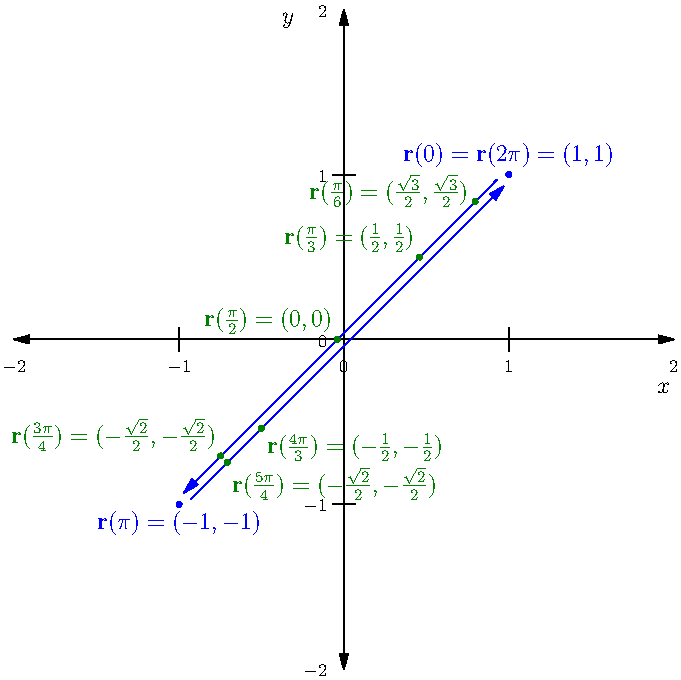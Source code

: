 // Draw axes
size(12cm);
import graph;
usepackage("amsmath");
xaxis("$x$", -2, 2, Ticks(Label(fontsize(9pt)), Step=1, begin=false, end=false), Arrows);
yaxis("$y$", -2, 2, Ticks(Label(fontsize(9pt)), Step=1, begin=false, end=false), Arrows);
real eps = 0.04;

draw((1-eps,1)--(-1,-(1-eps)), blue, EndArrow, Margins);
draw((-(1-eps),-1)--(1,1-eps), blue, EndArrow, Margins);

dot("$\mathbf{r}(0) = \mathbf{r}(2\pi) = (1,1)$", (1,1), dir(90), blue);
dot("$\mathbf{r}(\pi) = (-1,-1)$", (-1,-1), dir(270), blue);

dot("$\mathbf{r}(\frac{\pi}{6}) = (\frac{\sqrt3}2, \frac{\sqrt3}2)$", (0.836-eps, 0.836), dir(155), deepgreen);
dot("$\mathbf{r}(\frac{\pi}{3}) = (\frac12, \frac12)$", (1/2-eps, 1/2), dir(135), deepgreen);
dot("$\mathbf{r}(\frac{\pi}{2}) = (0,0)$", (-eps, 0), dir(135), deepgreen);
dot("$\mathbf{r}(\frac{3\pi}{4}) = (-\frac{\sqrt2}2, -\frac{\sqrt2}2)$", (-0.707-eps, -0.707), dir(135), deepgreen);
dot("$\mathbf{r}(\frac{5\pi}{4}) = (-\frac{\sqrt2}2, -\frac{\sqrt2}2)$", (-0.707, -0.707-eps), dir(315), deepgreen);
dot("$\mathbf{r}(\frac{4\pi}{3}) = (-\frac12, -\frac12)$", (-0.5, -0.5-eps), dir(315), deepgreen);
